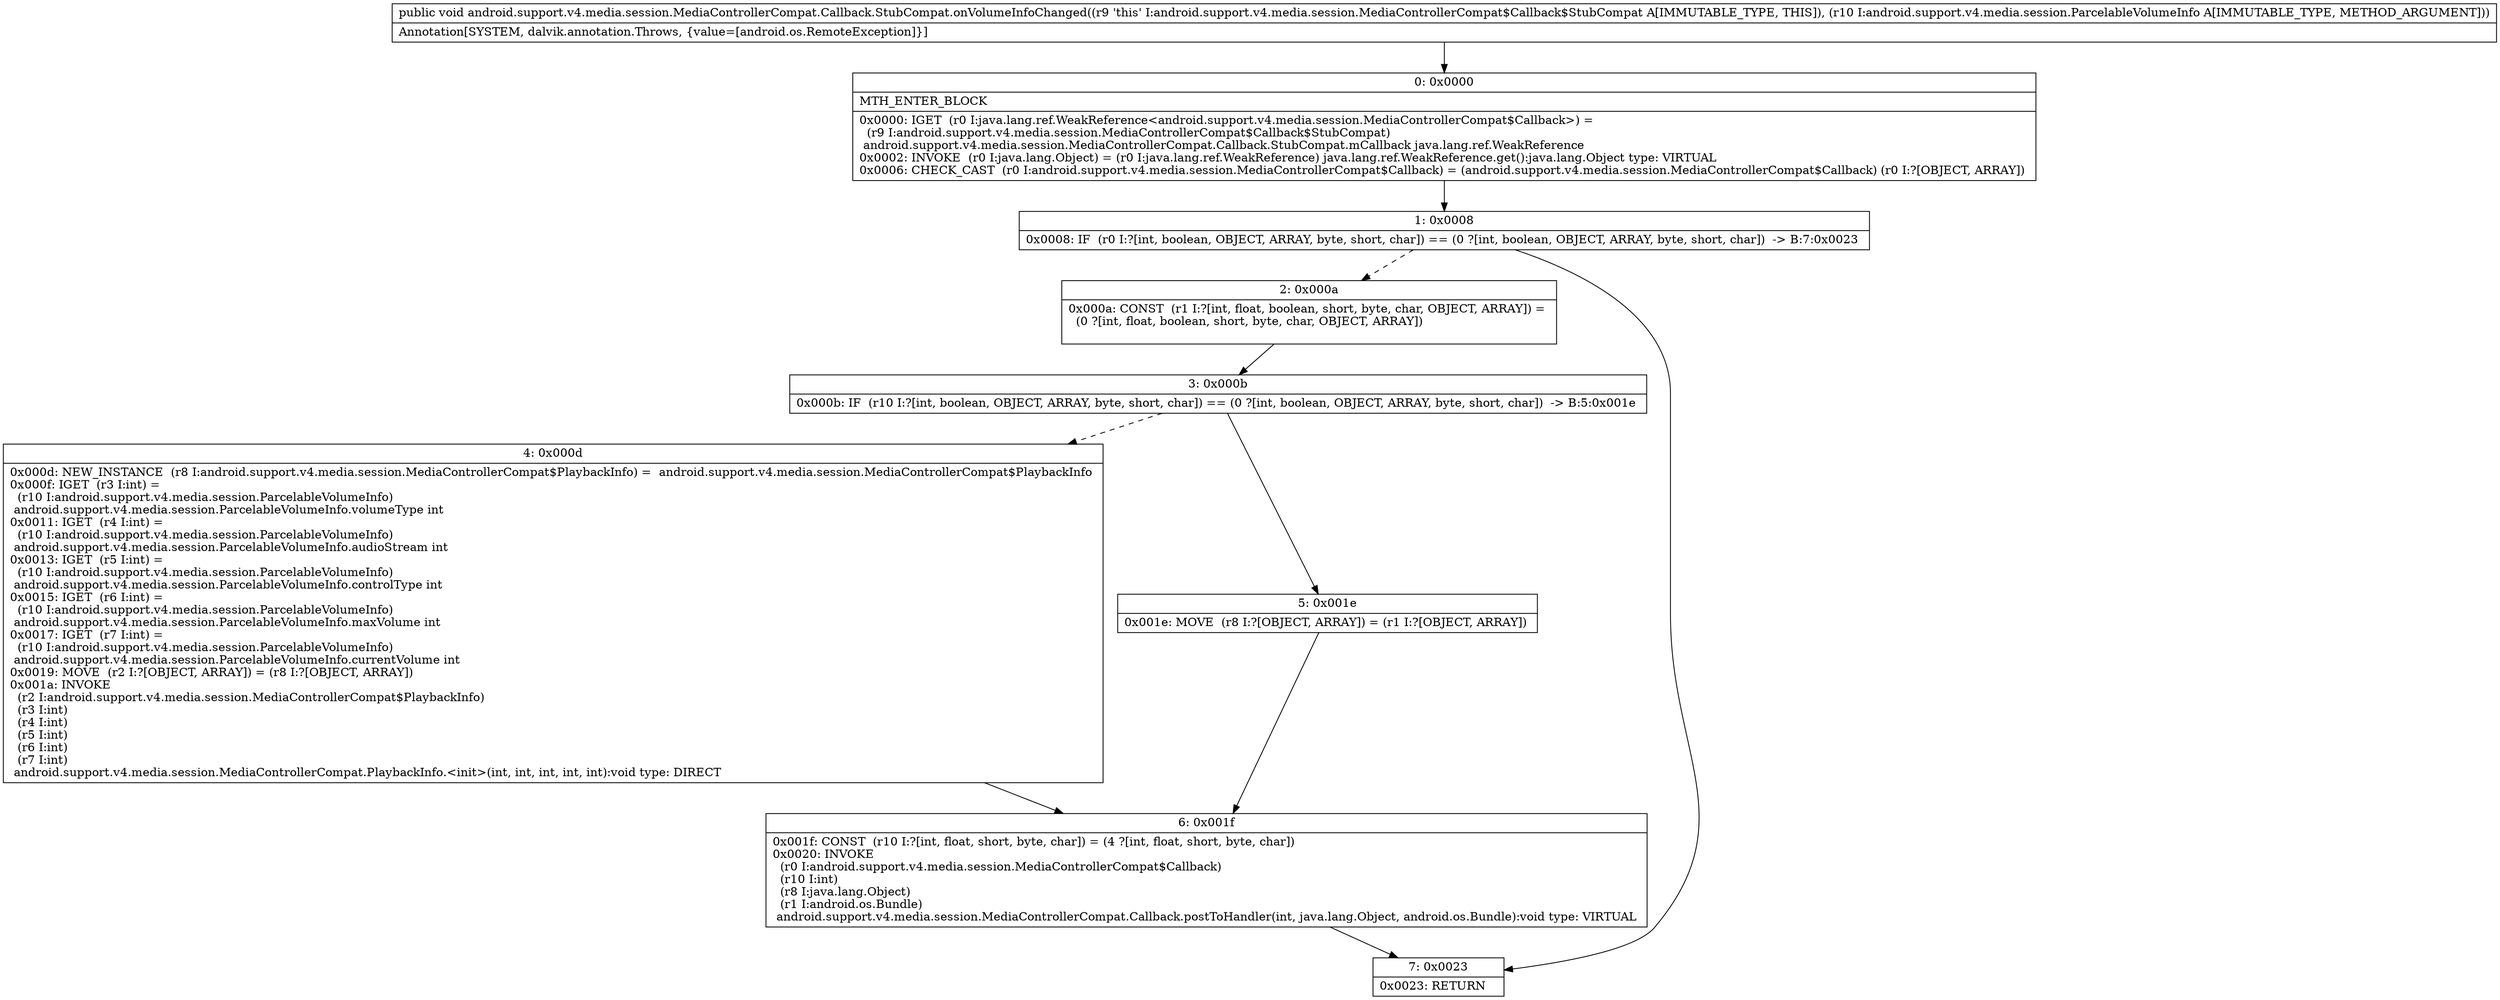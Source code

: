digraph "CFG forandroid.support.v4.media.session.MediaControllerCompat.Callback.StubCompat.onVolumeInfoChanged(Landroid\/support\/v4\/media\/session\/ParcelableVolumeInfo;)V" {
Node_0 [shape=record,label="{0\:\ 0x0000|MTH_ENTER_BLOCK\l|0x0000: IGET  (r0 I:java.lang.ref.WeakReference\<android.support.v4.media.session.MediaControllerCompat$Callback\>) = \l  (r9 I:android.support.v4.media.session.MediaControllerCompat$Callback$StubCompat)\l android.support.v4.media.session.MediaControllerCompat.Callback.StubCompat.mCallback java.lang.ref.WeakReference \l0x0002: INVOKE  (r0 I:java.lang.Object) = (r0 I:java.lang.ref.WeakReference) java.lang.ref.WeakReference.get():java.lang.Object type: VIRTUAL \l0x0006: CHECK_CAST  (r0 I:android.support.v4.media.session.MediaControllerCompat$Callback) = (android.support.v4.media.session.MediaControllerCompat$Callback) (r0 I:?[OBJECT, ARRAY]) \l}"];
Node_1 [shape=record,label="{1\:\ 0x0008|0x0008: IF  (r0 I:?[int, boolean, OBJECT, ARRAY, byte, short, char]) == (0 ?[int, boolean, OBJECT, ARRAY, byte, short, char])  \-\> B:7:0x0023 \l}"];
Node_2 [shape=record,label="{2\:\ 0x000a|0x000a: CONST  (r1 I:?[int, float, boolean, short, byte, char, OBJECT, ARRAY]) = \l  (0 ?[int, float, boolean, short, byte, char, OBJECT, ARRAY])\l \l}"];
Node_3 [shape=record,label="{3\:\ 0x000b|0x000b: IF  (r10 I:?[int, boolean, OBJECT, ARRAY, byte, short, char]) == (0 ?[int, boolean, OBJECT, ARRAY, byte, short, char])  \-\> B:5:0x001e \l}"];
Node_4 [shape=record,label="{4\:\ 0x000d|0x000d: NEW_INSTANCE  (r8 I:android.support.v4.media.session.MediaControllerCompat$PlaybackInfo) =  android.support.v4.media.session.MediaControllerCompat$PlaybackInfo \l0x000f: IGET  (r3 I:int) = \l  (r10 I:android.support.v4.media.session.ParcelableVolumeInfo)\l android.support.v4.media.session.ParcelableVolumeInfo.volumeType int \l0x0011: IGET  (r4 I:int) = \l  (r10 I:android.support.v4.media.session.ParcelableVolumeInfo)\l android.support.v4.media.session.ParcelableVolumeInfo.audioStream int \l0x0013: IGET  (r5 I:int) = \l  (r10 I:android.support.v4.media.session.ParcelableVolumeInfo)\l android.support.v4.media.session.ParcelableVolumeInfo.controlType int \l0x0015: IGET  (r6 I:int) = \l  (r10 I:android.support.v4.media.session.ParcelableVolumeInfo)\l android.support.v4.media.session.ParcelableVolumeInfo.maxVolume int \l0x0017: IGET  (r7 I:int) = \l  (r10 I:android.support.v4.media.session.ParcelableVolumeInfo)\l android.support.v4.media.session.ParcelableVolumeInfo.currentVolume int \l0x0019: MOVE  (r2 I:?[OBJECT, ARRAY]) = (r8 I:?[OBJECT, ARRAY]) \l0x001a: INVOKE  \l  (r2 I:android.support.v4.media.session.MediaControllerCompat$PlaybackInfo)\l  (r3 I:int)\l  (r4 I:int)\l  (r5 I:int)\l  (r6 I:int)\l  (r7 I:int)\l android.support.v4.media.session.MediaControllerCompat.PlaybackInfo.\<init\>(int, int, int, int, int):void type: DIRECT \l}"];
Node_5 [shape=record,label="{5\:\ 0x001e|0x001e: MOVE  (r8 I:?[OBJECT, ARRAY]) = (r1 I:?[OBJECT, ARRAY]) \l}"];
Node_6 [shape=record,label="{6\:\ 0x001f|0x001f: CONST  (r10 I:?[int, float, short, byte, char]) = (4 ?[int, float, short, byte, char]) \l0x0020: INVOKE  \l  (r0 I:android.support.v4.media.session.MediaControllerCompat$Callback)\l  (r10 I:int)\l  (r8 I:java.lang.Object)\l  (r1 I:android.os.Bundle)\l android.support.v4.media.session.MediaControllerCompat.Callback.postToHandler(int, java.lang.Object, android.os.Bundle):void type: VIRTUAL \l}"];
Node_7 [shape=record,label="{7\:\ 0x0023|0x0023: RETURN   \l}"];
MethodNode[shape=record,label="{public void android.support.v4.media.session.MediaControllerCompat.Callback.StubCompat.onVolumeInfoChanged((r9 'this' I:android.support.v4.media.session.MediaControllerCompat$Callback$StubCompat A[IMMUTABLE_TYPE, THIS]), (r10 I:android.support.v4.media.session.ParcelableVolumeInfo A[IMMUTABLE_TYPE, METHOD_ARGUMENT]))  | Annotation[SYSTEM, dalvik.annotation.Throws, \{value=[android.os.RemoteException]\}]\l}"];
MethodNode -> Node_0;
Node_0 -> Node_1;
Node_1 -> Node_2[style=dashed];
Node_1 -> Node_7;
Node_2 -> Node_3;
Node_3 -> Node_4[style=dashed];
Node_3 -> Node_5;
Node_4 -> Node_6;
Node_5 -> Node_6;
Node_6 -> Node_7;
}

